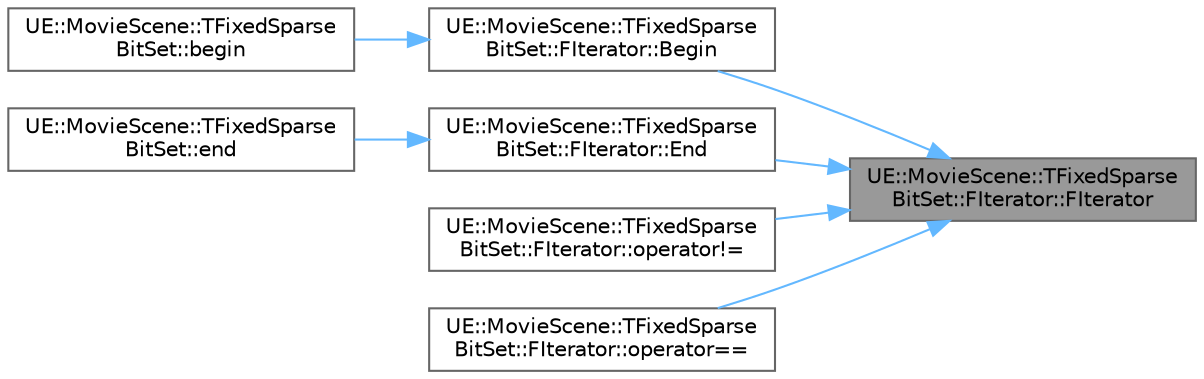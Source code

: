 digraph "UE::MovieScene::TFixedSparseBitSet::FIterator::FIterator"
{
 // INTERACTIVE_SVG=YES
 // LATEX_PDF_SIZE
  bgcolor="transparent";
  edge [fontname=Helvetica,fontsize=10,labelfontname=Helvetica,labelfontsize=10];
  node [fontname=Helvetica,fontsize=10,shape=box,height=0.2,width=0.4];
  rankdir="RL";
  Node1 [id="Node000001",label="UE::MovieScene::TFixedSparse\lBitSet::FIterator::FIterator",height=0.2,width=0.4,color="gray40", fillcolor="grey60", style="filled", fontcolor="black",tooltip=" "];
  Node1 -> Node2 [id="edge1_Node000001_Node000002",dir="back",color="steelblue1",style="solid",tooltip=" "];
  Node2 [id="Node000002",label="UE::MovieScene::TFixedSparse\lBitSet::FIterator::Begin",height=0.2,width=0.4,color="grey40", fillcolor="white", style="filled",URL="$d1/d08/structUE_1_1MovieScene_1_1TFixedSparseBitSet_1_1FIterator.html#a48d89983cb0322b5148fc52551642fb9",tooltip=" "];
  Node2 -> Node3 [id="edge2_Node000002_Node000003",dir="back",color="steelblue1",style="solid",tooltip=" "];
  Node3 [id="Node000003",label="UE::MovieScene::TFixedSparse\lBitSet::begin",height=0.2,width=0.4,color="grey40", fillcolor="white", style="filled",URL="$dc/d7f/structUE_1_1MovieScene_1_1TFixedSparseBitSet.html#a6da614fd0e221f406114b5c71f823464",tooltip=" "];
  Node1 -> Node4 [id="edge3_Node000001_Node000004",dir="back",color="steelblue1",style="solid",tooltip=" "];
  Node4 [id="Node000004",label="UE::MovieScene::TFixedSparse\lBitSet::FIterator::End",height=0.2,width=0.4,color="grey40", fillcolor="white", style="filled",URL="$d1/d08/structUE_1_1MovieScene_1_1TFixedSparseBitSet_1_1FIterator.html#a3a888de76465d99f8ca86e5612a0e8b6",tooltip=" "];
  Node4 -> Node5 [id="edge4_Node000004_Node000005",dir="back",color="steelblue1",style="solid",tooltip=" "];
  Node5 [id="Node000005",label="UE::MovieScene::TFixedSparse\lBitSet::end",height=0.2,width=0.4,color="grey40", fillcolor="white", style="filled",URL="$dc/d7f/structUE_1_1MovieScene_1_1TFixedSparseBitSet.html#a901a2e5e4c411662e4a164a1ef87e3d3",tooltip=" "];
  Node1 -> Node6 [id="edge5_Node000001_Node000006",dir="back",color="steelblue1",style="solid",tooltip=" "];
  Node6 [id="Node000006",label="UE::MovieScene::TFixedSparse\lBitSet::FIterator::operator!=",height=0.2,width=0.4,color="grey40", fillcolor="white", style="filled",URL="$d1/d08/structUE_1_1MovieScene_1_1TFixedSparseBitSet_1_1FIterator.html#a16537f86e2ed73edd3e552c22deb24c1",tooltip=" "];
  Node1 -> Node7 [id="edge6_Node000001_Node000007",dir="back",color="steelblue1",style="solid",tooltip=" "];
  Node7 [id="Node000007",label="UE::MovieScene::TFixedSparse\lBitSet::FIterator::operator==",height=0.2,width=0.4,color="grey40", fillcolor="white", style="filled",URL="$d1/d08/structUE_1_1MovieScene_1_1TFixedSparseBitSet_1_1FIterator.html#a5b9cb3e3e63cec9b5ce84af186392537",tooltip=" "];
}
